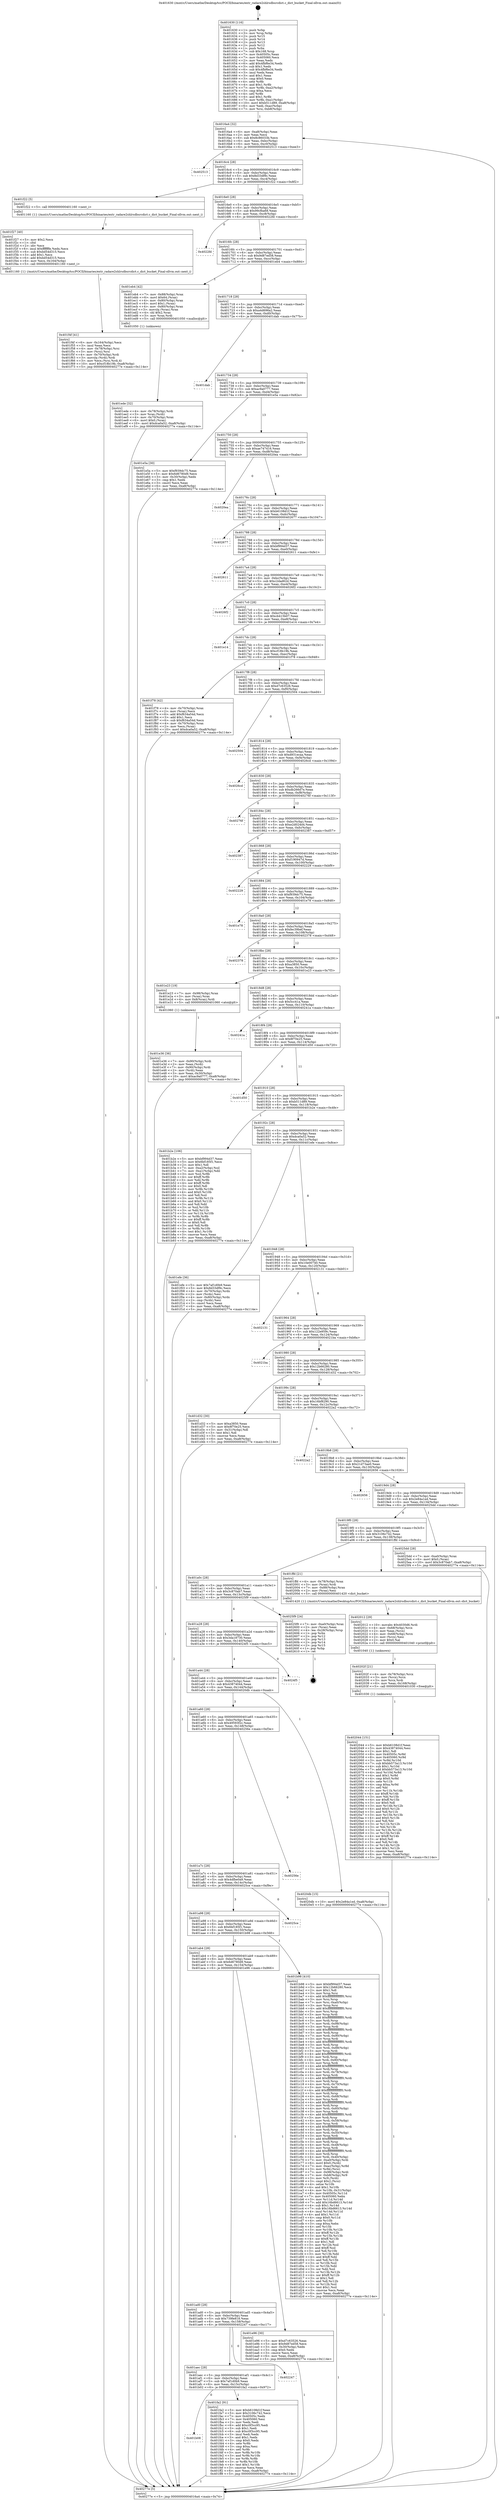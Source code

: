 digraph "0x401630" {
  label = "0x401630 (/mnt/c/Users/mathe/Desktop/tcc/POCII/binaries/extr_radare2shlrsdbsrcdict.c_dict_bucket_Final-ollvm.out::main(0))"
  labelloc = "t"
  node[shape=record]

  Entry [label="",width=0.3,height=0.3,shape=circle,fillcolor=black,style=filled]
  "0x4016a4" [label="{
     0x4016a4 [32]\l
     | [instrs]\l
     &nbsp;&nbsp;0x4016a4 \<+6\>: mov -0xa8(%rbp),%eax\l
     &nbsp;&nbsp;0x4016aa \<+2\>: mov %eax,%ecx\l
     &nbsp;&nbsp;0x4016ac \<+6\>: sub $0x8c86033b,%ecx\l
     &nbsp;&nbsp;0x4016b2 \<+6\>: mov %eax,-0xbc(%rbp)\l
     &nbsp;&nbsp;0x4016b8 \<+6\>: mov %ecx,-0xc0(%rbp)\l
     &nbsp;&nbsp;0x4016be \<+6\>: je 0000000000402513 \<main+0xee3\>\l
  }"]
  "0x402513" [label="{
     0x402513\l
  }", style=dashed]
  "0x4016c4" [label="{
     0x4016c4 [28]\l
     | [instrs]\l
     &nbsp;&nbsp;0x4016c4 \<+5\>: jmp 00000000004016c9 \<main+0x99\>\l
     &nbsp;&nbsp;0x4016c9 \<+6\>: mov -0xbc(%rbp),%eax\l
     &nbsp;&nbsp;0x4016cf \<+5\>: sub $0x8d33df9c,%eax\l
     &nbsp;&nbsp;0x4016d4 \<+6\>: mov %eax,-0xc4(%rbp)\l
     &nbsp;&nbsp;0x4016da \<+6\>: je 0000000000401f22 \<main+0x8f2\>\l
  }"]
  Exit [label="",width=0.3,height=0.3,shape=circle,fillcolor=black,style=filled,peripheries=2]
  "0x401f22" [label="{
     0x401f22 [5]\l
     | [instrs]\l
     &nbsp;&nbsp;0x401f22 \<+5\>: call 0000000000401160 \<next_i\>\l
     | [calls]\l
     &nbsp;&nbsp;0x401160 \{1\} (/mnt/c/Users/mathe/Desktop/tcc/POCII/binaries/extr_radare2shlrsdbsrcdict.c_dict_bucket_Final-ollvm.out::next_i)\l
  }"]
  "0x4016e0" [label="{
     0x4016e0 [28]\l
     | [instrs]\l
     &nbsp;&nbsp;0x4016e0 \<+5\>: jmp 00000000004016e5 \<main+0xb5\>\l
     &nbsp;&nbsp;0x4016e5 \<+6\>: mov -0xbc(%rbp),%eax\l
     &nbsp;&nbsp;0x4016eb \<+5\>: sub $0x99cfba68,%eax\l
     &nbsp;&nbsp;0x4016f0 \<+6\>: mov %eax,-0xc8(%rbp)\l
     &nbsp;&nbsp;0x4016f6 \<+6\>: je 00000000004022fd \<main+0xccd\>\l
  }"]
  "0x402044" [label="{
     0x402044 [151]\l
     | [instrs]\l
     &nbsp;&nbsp;0x402044 \<+5\>: mov $0xb6108d1f,%eax\l
     &nbsp;&nbsp;0x402049 \<+5\>: mov $0x43874044,%esi\l
     &nbsp;&nbsp;0x40204e \<+2\>: mov $0x1,%dl\l
     &nbsp;&nbsp;0x402050 \<+8\>: mov 0x40505c,%r8d\l
     &nbsp;&nbsp;0x402058 \<+8\>: mov 0x405060,%r9d\l
     &nbsp;&nbsp;0x402060 \<+3\>: mov %r8d,%r10d\l
     &nbsp;&nbsp;0x402063 \<+7\>: sub $0xbb573a13,%r10d\l
     &nbsp;&nbsp;0x40206a \<+4\>: sub $0x1,%r10d\l
     &nbsp;&nbsp;0x40206e \<+7\>: add $0xbb573a13,%r10d\l
     &nbsp;&nbsp;0x402075 \<+4\>: imul %r10d,%r8d\l
     &nbsp;&nbsp;0x402079 \<+4\>: and $0x1,%r8d\l
     &nbsp;&nbsp;0x40207d \<+4\>: cmp $0x0,%r8d\l
     &nbsp;&nbsp;0x402081 \<+4\>: sete %r11b\l
     &nbsp;&nbsp;0x402085 \<+4\>: cmp $0xa,%r9d\l
     &nbsp;&nbsp;0x402089 \<+3\>: setl %bl\l
     &nbsp;&nbsp;0x40208c \<+3\>: mov %r11b,%r14b\l
     &nbsp;&nbsp;0x40208f \<+4\>: xor $0xff,%r14b\l
     &nbsp;&nbsp;0x402093 \<+3\>: mov %bl,%r15b\l
     &nbsp;&nbsp;0x402096 \<+4\>: xor $0xff,%r15b\l
     &nbsp;&nbsp;0x40209a \<+3\>: xor $0x0,%dl\l
     &nbsp;&nbsp;0x40209d \<+3\>: mov %r14b,%r12b\l
     &nbsp;&nbsp;0x4020a0 \<+4\>: and $0x0,%r12b\l
     &nbsp;&nbsp;0x4020a4 \<+3\>: and %dl,%r11b\l
     &nbsp;&nbsp;0x4020a7 \<+3\>: mov %r15b,%r13b\l
     &nbsp;&nbsp;0x4020aa \<+4\>: and $0x0,%r13b\l
     &nbsp;&nbsp;0x4020ae \<+2\>: and %dl,%bl\l
     &nbsp;&nbsp;0x4020b0 \<+3\>: or %r11b,%r12b\l
     &nbsp;&nbsp;0x4020b3 \<+3\>: or %bl,%r13b\l
     &nbsp;&nbsp;0x4020b6 \<+3\>: xor %r13b,%r12b\l
     &nbsp;&nbsp;0x4020b9 \<+3\>: or %r15b,%r14b\l
     &nbsp;&nbsp;0x4020bc \<+4\>: xor $0xff,%r14b\l
     &nbsp;&nbsp;0x4020c0 \<+3\>: or $0x0,%dl\l
     &nbsp;&nbsp;0x4020c3 \<+3\>: and %dl,%r14b\l
     &nbsp;&nbsp;0x4020c6 \<+3\>: or %r14b,%r12b\l
     &nbsp;&nbsp;0x4020c9 \<+4\>: test $0x1,%r12b\l
     &nbsp;&nbsp;0x4020cd \<+3\>: cmovne %esi,%eax\l
     &nbsp;&nbsp;0x4020d0 \<+6\>: mov %eax,-0xa8(%rbp)\l
     &nbsp;&nbsp;0x4020d6 \<+5\>: jmp 000000000040277e \<main+0x114e\>\l
  }"]
  "0x4022fd" [label="{
     0x4022fd\l
  }", style=dashed]
  "0x4016fc" [label="{
     0x4016fc [28]\l
     | [instrs]\l
     &nbsp;&nbsp;0x4016fc \<+5\>: jmp 0000000000401701 \<main+0xd1\>\l
     &nbsp;&nbsp;0x401701 \<+6\>: mov -0xbc(%rbp),%eax\l
     &nbsp;&nbsp;0x401707 \<+5\>: sub $0x9d87ed58,%eax\l
     &nbsp;&nbsp;0x40170c \<+6\>: mov %eax,-0xcc(%rbp)\l
     &nbsp;&nbsp;0x401712 \<+6\>: je 0000000000401eb4 \<main+0x884\>\l
  }"]
  "0x40202f" [label="{
     0x40202f [21]\l
     | [instrs]\l
     &nbsp;&nbsp;0x40202f \<+4\>: mov -0x78(%rbp),%rcx\l
     &nbsp;&nbsp;0x402033 \<+3\>: mov (%rcx),%rcx\l
     &nbsp;&nbsp;0x402036 \<+3\>: mov %rcx,%rdi\l
     &nbsp;&nbsp;0x402039 \<+6\>: mov %eax,-0x168(%rbp)\l
     &nbsp;&nbsp;0x40203f \<+5\>: call 0000000000401030 \<free@plt\>\l
     | [calls]\l
     &nbsp;&nbsp;0x401030 \{1\} (unknown)\l
  }"]
  "0x401eb4" [label="{
     0x401eb4 [42]\l
     | [instrs]\l
     &nbsp;&nbsp;0x401eb4 \<+7\>: mov -0x88(%rbp),%rax\l
     &nbsp;&nbsp;0x401ebb \<+6\>: movl $0x64,(%rax)\l
     &nbsp;&nbsp;0x401ec1 \<+4\>: mov -0x80(%rbp),%rax\l
     &nbsp;&nbsp;0x401ec5 \<+6\>: movl $0x1,(%rax)\l
     &nbsp;&nbsp;0x401ecb \<+4\>: mov -0x80(%rbp),%rax\l
     &nbsp;&nbsp;0x401ecf \<+3\>: movslq (%rax),%rax\l
     &nbsp;&nbsp;0x401ed2 \<+4\>: shl $0x2,%rax\l
     &nbsp;&nbsp;0x401ed6 \<+3\>: mov %rax,%rdi\l
     &nbsp;&nbsp;0x401ed9 \<+5\>: call 0000000000401050 \<malloc@plt\>\l
     | [calls]\l
     &nbsp;&nbsp;0x401050 \{1\} (unknown)\l
  }"]
  "0x401718" [label="{
     0x401718 [28]\l
     | [instrs]\l
     &nbsp;&nbsp;0x401718 \<+5\>: jmp 000000000040171d \<main+0xed\>\l
     &nbsp;&nbsp;0x40171d \<+6\>: mov -0xbc(%rbp),%eax\l
     &nbsp;&nbsp;0x401723 \<+5\>: sub $0xa4d696a2,%eax\l
     &nbsp;&nbsp;0x401728 \<+6\>: mov %eax,-0xd0(%rbp)\l
     &nbsp;&nbsp;0x40172e \<+6\>: je 0000000000401dab \<main+0x77b\>\l
  }"]
  "0x402012" [label="{
     0x402012 [29]\l
     | [instrs]\l
     &nbsp;&nbsp;0x402012 \<+10\>: movabs $0x4030d6,%rdi\l
     &nbsp;&nbsp;0x40201c \<+4\>: mov -0x68(%rbp),%rcx\l
     &nbsp;&nbsp;0x402020 \<+2\>: mov %eax,(%rcx)\l
     &nbsp;&nbsp;0x402022 \<+4\>: mov -0x68(%rbp),%rcx\l
     &nbsp;&nbsp;0x402026 \<+2\>: mov (%rcx),%esi\l
     &nbsp;&nbsp;0x402028 \<+2\>: mov $0x0,%al\l
     &nbsp;&nbsp;0x40202a \<+5\>: call 0000000000401040 \<printf@plt\>\l
     | [calls]\l
     &nbsp;&nbsp;0x401040 \{1\} (unknown)\l
  }"]
  "0x401dab" [label="{
     0x401dab\l
  }", style=dashed]
  "0x401734" [label="{
     0x401734 [28]\l
     | [instrs]\l
     &nbsp;&nbsp;0x401734 \<+5\>: jmp 0000000000401739 \<main+0x109\>\l
     &nbsp;&nbsp;0x401739 \<+6\>: mov -0xbc(%rbp),%eax\l
     &nbsp;&nbsp;0x40173f \<+5\>: sub $0xac9a0777,%eax\l
     &nbsp;&nbsp;0x401744 \<+6\>: mov %eax,-0xd4(%rbp)\l
     &nbsp;&nbsp;0x40174a \<+6\>: je 0000000000401e5a \<main+0x82a\>\l
  }"]
  "0x401b08" [label="{
     0x401b08\l
  }", style=dashed]
  "0x401e5a" [label="{
     0x401e5a [30]\l
     | [instrs]\l
     &nbsp;&nbsp;0x401e5a \<+5\>: mov $0xf939dc75,%eax\l
     &nbsp;&nbsp;0x401e5f \<+5\>: mov $0x6d6780d9,%ecx\l
     &nbsp;&nbsp;0x401e64 \<+3\>: mov -0x30(%rbp),%edx\l
     &nbsp;&nbsp;0x401e67 \<+3\>: cmp $0x1,%edx\l
     &nbsp;&nbsp;0x401e6a \<+3\>: cmovl %ecx,%eax\l
     &nbsp;&nbsp;0x401e6d \<+6\>: mov %eax,-0xa8(%rbp)\l
     &nbsp;&nbsp;0x401e73 \<+5\>: jmp 000000000040277e \<main+0x114e\>\l
  }"]
  "0x401750" [label="{
     0x401750 [28]\l
     | [instrs]\l
     &nbsp;&nbsp;0x401750 \<+5\>: jmp 0000000000401755 \<main+0x125\>\l
     &nbsp;&nbsp;0x401755 \<+6\>: mov -0xbc(%rbp),%eax\l
     &nbsp;&nbsp;0x40175b \<+5\>: sub $0xae747416,%eax\l
     &nbsp;&nbsp;0x401760 \<+6\>: mov %eax,-0xd8(%rbp)\l
     &nbsp;&nbsp;0x401766 \<+6\>: je 00000000004020ea \<main+0xaba\>\l
  }"]
  "0x401fa2" [label="{
     0x401fa2 [91]\l
     | [instrs]\l
     &nbsp;&nbsp;0x401fa2 \<+5\>: mov $0xb6108d1f,%eax\l
     &nbsp;&nbsp;0x401fa7 \<+5\>: mov $0x3106c742,%ecx\l
     &nbsp;&nbsp;0x401fac \<+7\>: mov 0x40505c,%edx\l
     &nbsp;&nbsp;0x401fb3 \<+7\>: mov 0x405060,%esi\l
     &nbsp;&nbsp;0x401fba \<+2\>: mov %edx,%edi\l
     &nbsp;&nbsp;0x401fbc \<+6\>: add $0xc0f3cc95,%edi\l
     &nbsp;&nbsp;0x401fc2 \<+3\>: sub $0x1,%edi\l
     &nbsp;&nbsp;0x401fc5 \<+6\>: sub $0xc0f3cc95,%edi\l
     &nbsp;&nbsp;0x401fcb \<+3\>: imul %edi,%edx\l
     &nbsp;&nbsp;0x401fce \<+3\>: and $0x1,%edx\l
     &nbsp;&nbsp;0x401fd1 \<+3\>: cmp $0x0,%edx\l
     &nbsp;&nbsp;0x401fd4 \<+4\>: sete %r8b\l
     &nbsp;&nbsp;0x401fd8 \<+3\>: cmp $0xa,%esi\l
     &nbsp;&nbsp;0x401fdb \<+4\>: setl %r9b\l
     &nbsp;&nbsp;0x401fdf \<+3\>: mov %r8b,%r10b\l
     &nbsp;&nbsp;0x401fe2 \<+3\>: and %r9b,%r10b\l
     &nbsp;&nbsp;0x401fe5 \<+3\>: xor %r9b,%r8b\l
     &nbsp;&nbsp;0x401fe8 \<+3\>: or %r8b,%r10b\l
     &nbsp;&nbsp;0x401feb \<+4\>: test $0x1,%r10b\l
     &nbsp;&nbsp;0x401fef \<+3\>: cmovne %ecx,%eax\l
     &nbsp;&nbsp;0x401ff2 \<+6\>: mov %eax,-0xa8(%rbp)\l
     &nbsp;&nbsp;0x401ff8 \<+5\>: jmp 000000000040277e \<main+0x114e\>\l
  }"]
  "0x4020ea" [label="{
     0x4020ea\l
  }", style=dashed]
  "0x40176c" [label="{
     0x40176c [28]\l
     | [instrs]\l
     &nbsp;&nbsp;0x40176c \<+5\>: jmp 0000000000401771 \<main+0x141\>\l
     &nbsp;&nbsp;0x401771 \<+6\>: mov -0xbc(%rbp),%eax\l
     &nbsp;&nbsp;0x401777 \<+5\>: sub $0xb6108d1f,%eax\l
     &nbsp;&nbsp;0x40177c \<+6\>: mov %eax,-0xdc(%rbp)\l
     &nbsp;&nbsp;0x401782 \<+6\>: je 0000000000402677 \<main+0x1047\>\l
  }"]
  "0x401aec" [label="{
     0x401aec [28]\l
     | [instrs]\l
     &nbsp;&nbsp;0x401aec \<+5\>: jmp 0000000000401af1 \<main+0x4c1\>\l
     &nbsp;&nbsp;0x401af1 \<+6\>: mov -0xbc(%rbp),%eax\l
     &nbsp;&nbsp;0x401af7 \<+5\>: sub $0x7af1d0b9,%eax\l
     &nbsp;&nbsp;0x401afc \<+6\>: mov %eax,-0x15c(%rbp)\l
     &nbsp;&nbsp;0x401b02 \<+6\>: je 0000000000401fa2 \<main+0x972\>\l
  }"]
  "0x402677" [label="{
     0x402677\l
  }", style=dashed]
  "0x401788" [label="{
     0x401788 [28]\l
     | [instrs]\l
     &nbsp;&nbsp;0x401788 \<+5\>: jmp 000000000040178d \<main+0x15d\>\l
     &nbsp;&nbsp;0x40178d \<+6\>: mov -0xbc(%rbp),%eax\l
     &nbsp;&nbsp;0x401793 \<+5\>: sub $0xbf994d37,%eax\l
     &nbsp;&nbsp;0x401798 \<+6\>: mov %eax,-0xe0(%rbp)\l
     &nbsp;&nbsp;0x40179e \<+6\>: je 0000000000402611 \<main+0xfe1\>\l
  }"]
  "0x402247" [label="{
     0x402247\l
  }", style=dashed]
  "0x402611" [label="{
     0x402611\l
  }", style=dashed]
  "0x4017a4" [label="{
     0x4017a4 [28]\l
     | [instrs]\l
     &nbsp;&nbsp;0x4017a4 \<+5\>: jmp 00000000004017a9 \<main+0x179\>\l
     &nbsp;&nbsp;0x4017a9 \<+6\>: mov -0xbc(%rbp),%eax\l
     &nbsp;&nbsp;0x4017af \<+5\>: sub $0xc2dad62d,%eax\l
     &nbsp;&nbsp;0x4017b4 \<+6\>: mov %eax,-0xe4(%rbp)\l
     &nbsp;&nbsp;0x4017ba \<+6\>: je 00000000004026f2 \<main+0x10c2\>\l
  }"]
  "0x401f4f" [label="{
     0x401f4f [41]\l
     | [instrs]\l
     &nbsp;&nbsp;0x401f4f \<+6\>: mov -0x164(%rbp),%ecx\l
     &nbsp;&nbsp;0x401f55 \<+3\>: imul %eax,%ecx\l
     &nbsp;&nbsp;0x401f58 \<+4\>: mov -0x78(%rbp),%rsi\l
     &nbsp;&nbsp;0x401f5c \<+3\>: mov (%rsi),%rsi\l
     &nbsp;&nbsp;0x401f5f \<+4\>: mov -0x70(%rbp),%rdi\l
     &nbsp;&nbsp;0x401f63 \<+3\>: movslq (%rdi),%rdi\l
     &nbsp;&nbsp;0x401f66 \<+3\>: mov %ecx,(%rsi,%rdi,4)\l
     &nbsp;&nbsp;0x401f69 \<+10\>: movl $0xcf18b19b,-0xa8(%rbp)\l
     &nbsp;&nbsp;0x401f73 \<+5\>: jmp 000000000040277e \<main+0x114e\>\l
  }"]
  "0x4026f2" [label="{
     0x4026f2\l
  }", style=dashed]
  "0x4017c0" [label="{
     0x4017c0 [28]\l
     | [instrs]\l
     &nbsp;&nbsp;0x4017c0 \<+5\>: jmp 00000000004017c5 \<main+0x195\>\l
     &nbsp;&nbsp;0x4017c5 \<+6\>: mov -0xbc(%rbp),%eax\l
     &nbsp;&nbsp;0x4017cb \<+5\>: sub $0xcb415b07,%eax\l
     &nbsp;&nbsp;0x4017d0 \<+6\>: mov %eax,-0xe8(%rbp)\l
     &nbsp;&nbsp;0x4017d6 \<+6\>: je 0000000000401e14 \<main+0x7e4\>\l
  }"]
  "0x401f27" [label="{
     0x401f27 [40]\l
     | [instrs]\l
     &nbsp;&nbsp;0x401f27 \<+5\>: mov $0x2,%ecx\l
     &nbsp;&nbsp;0x401f2c \<+1\>: cltd\l
     &nbsp;&nbsp;0x401f2d \<+2\>: idiv %ecx\l
     &nbsp;&nbsp;0x401f2f \<+6\>: imul $0xfffffffe,%edx,%ecx\l
     &nbsp;&nbsp;0x401f35 \<+6\>: sub $0xbd54d315,%ecx\l
     &nbsp;&nbsp;0x401f3b \<+3\>: add $0x1,%ecx\l
     &nbsp;&nbsp;0x401f3e \<+6\>: add $0xbd54d315,%ecx\l
     &nbsp;&nbsp;0x401f44 \<+6\>: mov %ecx,-0x164(%rbp)\l
     &nbsp;&nbsp;0x401f4a \<+5\>: call 0000000000401160 \<next_i\>\l
     | [calls]\l
     &nbsp;&nbsp;0x401160 \{1\} (/mnt/c/Users/mathe/Desktop/tcc/POCII/binaries/extr_radare2shlrsdbsrcdict.c_dict_bucket_Final-ollvm.out::next_i)\l
  }"]
  "0x401e14" [label="{
     0x401e14\l
  }", style=dashed]
  "0x4017dc" [label="{
     0x4017dc [28]\l
     | [instrs]\l
     &nbsp;&nbsp;0x4017dc \<+5\>: jmp 00000000004017e1 \<main+0x1b1\>\l
     &nbsp;&nbsp;0x4017e1 \<+6\>: mov -0xbc(%rbp),%eax\l
     &nbsp;&nbsp;0x4017e7 \<+5\>: sub $0xcf18b19b,%eax\l
     &nbsp;&nbsp;0x4017ec \<+6\>: mov %eax,-0xec(%rbp)\l
     &nbsp;&nbsp;0x4017f2 \<+6\>: je 0000000000401f78 \<main+0x948\>\l
  }"]
  "0x401ede" [label="{
     0x401ede [32]\l
     | [instrs]\l
     &nbsp;&nbsp;0x401ede \<+4\>: mov -0x78(%rbp),%rdi\l
     &nbsp;&nbsp;0x401ee2 \<+3\>: mov %rax,(%rdi)\l
     &nbsp;&nbsp;0x401ee5 \<+4\>: mov -0x70(%rbp),%rax\l
     &nbsp;&nbsp;0x401ee9 \<+6\>: movl $0x0,(%rax)\l
     &nbsp;&nbsp;0x401eef \<+10\>: movl $0xdca0a52,-0xa8(%rbp)\l
     &nbsp;&nbsp;0x401ef9 \<+5\>: jmp 000000000040277e \<main+0x114e\>\l
  }"]
  "0x401f78" [label="{
     0x401f78 [42]\l
     | [instrs]\l
     &nbsp;&nbsp;0x401f78 \<+4\>: mov -0x70(%rbp),%rax\l
     &nbsp;&nbsp;0x401f7c \<+2\>: mov (%rax),%ecx\l
     &nbsp;&nbsp;0x401f7e \<+6\>: add $0xf634a54d,%ecx\l
     &nbsp;&nbsp;0x401f84 \<+3\>: add $0x1,%ecx\l
     &nbsp;&nbsp;0x401f87 \<+6\>: sub $0xf634a54d,%ecx\l
     &nbsp;&nbsp;0x401f8d \<+4\>: mov -0x70(%rbp),%rax\l
     &nbsp;&nbsp;0x401f91 \<+2\>: mov %ecx,(%rax)\l
     &nbsp;&nbsp;0x401f93 \<+10\>: movl $0xdca0a52,-0xa8(%rbp)\l
     &nbsp;&nbsp;0x401f9d \<+5\>: jmp 000000000040277e \<main+0x114e\>\l
  }"]
  "0x4017f8" [label="{
     0x4017f8 [28]\l
     | [instrs]\l
     &nbsp;&nbsp;0x4017f8 \<+5\>: jmp 00000000004017fd \<main+0x1cd\>\l
     &nbsp;&nbsp;0x4017fd \<+6\>: mov -0xbc(%rbp),%eax\l
     &nbsp;&nbsp;0x401803 \<+5\>: sub $0xd7c63526,%eax\l
     &nbsp;&nbsp;0x401808 \<+6\>: mov %eax,-0xf0(%rbp)\l
     &nbsp;&nbsp;0x40180e \<+6\>: je 0000000000402504 \<main+0xed4\>\l
  }"]
  "0x401ad0" [label="{
     0x401ad0 [28]\l
     | [instrs]\l
     &nbsp;&nbsp;0x401ad0 \<+5\>: jmp 0000000000401ad5 \<main+0x4a5\>\l
     &nbsp;&nbsp;0x401ad5 \<+6\>: mov -0xbc(%rbp),%eax\l
     &nbsp;&nbsp;0x401adb \<+5\>: sub $0x739fe818,%eax\l
     &nbsp;&nbsp;0x401ae0 \<+6\>: mov %eax,-0x158(%rbp)\l
     &nbsp;&nbsp;0x401ae6 \<+6\>: je 0000000000402247 \<main+0xc17\>\l
  }"]
  "0x402504" [label="{
     0x402504\l
  }", style=dashed]
  "0x401814" [label="{
     0x401814 [28]\l
     | [instrs]\l
     &nbsp;&nbsp;0x401814 \<+5\>: jmp 0000000000401819 \<main+0x1e9\>\l
     &nbsp;&nbsp;0x401819 \<+6\>: mov -0xbc(%rbp),%eax\l
     &nbsp;&nbsp;0x40181f \<+5\>: sub $0xd931ecaa,%eax\l
     &nbsp;&nbsp;0x401824 \<+6\>: mov %eax,-0xf4(%rbp)\l
     &nbsp;&nbsp;0x40182a \<+6\>: je 00000000004026cd \<main+0x109d\>\l
  }"]
  "0x401e96" [label="{
     0x401e96 [30]\l
     | [instrs]\l
     &nbsp;&nbsp;0x401e96 \<+5\>: mov $0xd7c63526,%eax\l
     &nbsp;&nbsp;0x401e9b \<+5\>: mov $0x9d87ed58,%ecx\l
     &nbsp;&nbsp;0x401ea0 \<+3\>: mov -0x30(%rbp),%edx\l
     &nbsp;&nbsp;0x401ea3 \<+3\>: cmp $0x0,%edx\l
     &nbsp;&nbsp;0x401ea6 \<+3\>: cmove %ecx,%eax\l
     &nbsp;&nbsp;0x401ea9 \<+6\>: mov %eax,-0xa8(%rbp)\l
     &nbsp;&nbsp;0x401eaf \<+5\>: jmp 000000000040277e \<main+0x114e\>\l
  }"]
  "0x4026cd" [label="{
     0x4026cd\l
  }", style=dashed]
  "0x401830" [label="{
     0x401830 [28]\l
     | [instrs]\l
     &nbsp;&nbsp;0x401830 \<+5\>: jmp 0000000000401835 \<main+0x205\>\l
     &nbsp;&nbsp;0x401835 \<+6\>: mov -0xbc(%rbp),%eax\l
     &nbsp;&nbsp;0x40183b \<+5\>: sub $0xdb266d7e,%eax\l
     &nbsp;&nbsp;0x401840 \<+6\>: mov %eax,-0xf8(%rbp)\l
     &nbsp;&nbsp;0x401846 \<+6\>: je 000000000040276f \<main+0x113f\>\l
  }"]
  "0x401e36" [label="{
     0x401e36 [36]\l
     | [instrs]\l
     &nbsp;&nbsp;0x401e36 \<+7\>: mov -0x90(%rbp),%rdi\l
     &nbsp;&nbsp;0x401e3d \<+2\>: mov %eax,(%rdi)\l
     &nbsp;&nbsp;0x401e3f \<+7\>: mov -0x90(%rbp),%rdi\l
     &nbsp;&nbsp;0x401e46 \<+2\>: mov (%rdi),%eax\l
     &nbsp;&nbsp;0x401e48 \<+3\>: mov %eax,-0x30(%rbp)\l
     &nbsp;&nbsp;0x401e4b \<+10\>: movl $0xac9a0777,-0xa8(%rbp)\l
     &nbsp;&nbsp;0x401e55 \<+5\>: jmp 000000000040277e \<main+0x114e\>\l
  }"]
  "0x40276f" [label="{
     0x40276f\l
  }", style=dashed]
  "0x40184c" [label="{
     0x40184c [28]\l
     | [instrs]\l
     &nbsp;&nbsp;0x40184c \<+5\>: jmp 0000000000401851 \<main+0x221\>\l
     &nbsp;&nbsp;0x401851 \<+6\>: mov -0xbc(%rbp),%eax\l
     &nbsp;&nbsp;0x401857 \<+5\>: sub $0xe2d024d4,%eax\l
     &nbsp;&nbsp;0x40185c \<+6\>: mov %eax,-0xfc(%rbp)\l
     &nbsp;&nbsp;0x401862 \<+6\>: je 0000000000402387 \<main+0xd57\>\l
  }"]
  "0x401ab4" [label="{
     0x401ab4 [28]\l
     | [instrs]\l
     &nbsp;&nbsp;0x401ab4 \<+5\>: jmp 0000000000401ab9 \<main+0x489\>\l
     &nbsp;&nbsp;0x401ab9 \<+6\>: mov -0xbc(%rbp),%eax\l
     &nbsp;&nbsp;0x401abf \<+5\>: sub $0x6d6780d9,%eax\l
     &nbsp;&nbsp;0x401ac4 \<+6\>: mov %eax,-0x154(%rbp)\l
     &nbsp;&nbsp;0x401aca \<+6\>: je 0000000000401e96 \<main+0x866\>\l
  }"]
  "0x402387" [label="{
     0x402387\l
  }", style=dashed]
  "0x401868" [label="{
     0x401868 [28]\l
     | [instrs]\l
     &nbsp;&nbsp;0x401868 \<+5\>: jmp 000000000040186d \<main+0x23d\>\l
     &nbsp;&nbsp;0x40186d \<+6\>: mov -0xbc(%rbp),%eax\l
     &nbsp;&nbsp;0x401873 \<+5\>: sub $0xf190947d,%eax\l
     &nbsp;&nbsp;0x401878 \<+6\>: mov %eax,-0x100(%rbp)\l
     &nbsp;&nbsp;0x40187e \<+6\>: je 0000000000402229 \<main+0xbf9\>\l
  }"]
  "0x401b98" [label="{
     0x401b98 [410]\l
     | [instrs]\l
     &nbsp;&nbsp;0x401b98 \<+5\>: mov $0xbf994d37,%eax\l
     &nbsp;&nbsp;0x401b9d \<+5\>: mov $0x12b66280,%ecx\l
     &nbsp;&nbsp;0x401ba2 \<+2\>: mov $0x1,%dl\l
     &nbsp;&nbsp;0x401ba4 \<+3\>: mov %rsp,%rsi\l
     &nbsp;&nbsp;0x401ba7 \<+4\>: add $0xfffffffffffffff0,%rsi\l
     &nbsp;&nbsp;0x401bab \<+3\>: mov %rsi,%rsp\l
     &nbsp;&nbsp;0x401bae \<+7\>: mov %rsi,-0xa0(%rbp)\l
     &nbsp;&nbsp;0x401bb5 \<+3\>: mov %rsp,%rsi\l
     &nbsp;&nbsp;0x401bb8 \<+4\>: add $0xfffffffffffffff0,%rsi\l
     &nbsp;&nbsp;0x401bbc \<+3\>: mov %rsi,%rsp\l
     &nbsp;&nbsp;0x401bbf \<+3\>: mov %rsp,%rdi\l
     &nbsp;&nbsp;0x401bc2 \<+4\>: add $0xfffffffffffffff0,%rdi\l
     &nbsp;&nbsp;0x401bc6 \<+3\>: mov %rdi,%rsp\l
     &nbsp;&nbsp;0x401bc9 \<+7\>: mov %rdi,-0x98(%rbp)\l
     &nbsp;&nbsp;0x401bd0 \<+3\>: mov %rsp,%rdi\l
     &nbsp;&nbsp;0x401bd3 \<+4\>: add $0xfffffffffffffff0,%rdi\l
     &nbsp;&nbsp;0x401bd7 \<+3\>: mov %rdi,%rsp\l
     &nbsp;&nbsp;0x401bda \<+7\>: mov %rdi,-0x90(%rbp)\l
     &nbsp;&nbsp;0x401be1 \<+3\>: mov %rsp,%rdi\l
     &nbsp;&nbsp;0x401be4 \<+4\>: add $0xfffffffffffffff0,%rdi\l
     &nbsp;&nbsp;0x401be8 \<+3\>: mov %rdi,%rsp\l
     &nbsp;&nbsp;0x401beb \<+7\>: mov %rdi,-0x88(%rbp)\l
     &nbsp;&nbsp;0x401bf2 \<+3\>: mov %rsp,%rdi\l
     &nbsp;&nbsp;0x401bf5 \<+4\>: add $0xfffffffffffffff0,%rdi\l
     &nbsp;&nbsp;0x401bf9 \<+3\>: mov %rdi,%rsp\l
     &nbsp;&nbsp;0x401bfc \<+4\>: mov %rdi,-0x80(%rbp)\l
     &nbsp;&nbsp;0x401c00 \<+3\>: mov %rsp,%rdi\l
     &nbsp;&nbsp;0x401c03 \<+4\>: add $0xfffffffffffffff0,%rdi\l
     &nbsp;&nbsp;0x401c07 \<+3\>: mov %rdi,%rsp\l
     &nbsp;&nbsp;0x401c0a \<+4\>: mov %rdi,-0x78(%rbp)\l
     &nbsp;&nbsp;0x401c0e \<+3\>: mov %rsp,%rdi\l
     &nbsp;&nbsp;0x401c11 \<+4\>: add $0xfffffffffffffff0,%rdi\l
     &nbsp;&nbsp;0x401c15 \<+3\>: mov %rdi,%rsp\l
     &nbsp;&nbsp;0x401c18 \<+4\>: mov %rdi,-0x70(%rbp)\l
     &nbsp;&nbsp;0x401c1c \<+3\>: mov %rsp,%rdi\l
     &nbsp;&nbsp;0x401c1f \<+4\>: add $0xfffffffffffffff0,%rdi\l
     &nbsp;&nbsp;0x401c23 \<+3\>: mov %rdi,%rsp\l
     &nbsp;&nbsp;0x401c26 \<+4\>: mov %rdi,-0x68(%rbp)\l
     &nbsp;&nbsp;0x401c2a \<+3\>: mov %rsp,%rdi\l
     &nbsp;&nbsp;0x401c2d \<+4\>: add $0xfffffffffffffff0,%rdi\l
     &nbsp;&nbsp;0x401c31 \<+3\>: mov %rdi,%rsp\l
     &nbsp;&nbsp;0x401c34 \<+4\>: mov %rdi,-0x60(%rbp)\l
     &nbsp;&nbsp;0x401c38 \<+3\>: mov %rsp,%rdi\l
     &nbsp;&nbsp;0x401c3b \<+4\>: add $0xfffffffffffffff0,%rdi\l
     &nbsp;&nbsp;0x401c3f \<+3\>: mov %rdi,%rsp\l
     &nbsp;&nbsp;0x401c42 \<+4\>: mov %rdi,-0x58(%rbp)\l
     &nbsp;&nbsp;0x401c46 \<+3\>: mov %rsp,%rdi\l
     &nbsp;&nbsp;0x401c49 \<+4\>: add $0xfffffffffffffff0,%rdi\l
     &nbsp;&nbsp;0x401c4d \<+3\>: mov %rdi,%rsp\l
     &nbsp;&nbsp;0x401c50 \<+4\>: mov %rdi,-0x50(%rbp)\l
     &nbsp;&nbsp;0x401c54 \<+3\>: mov %rsp,%rdi\l
     &nbsp;&nbsp;0x401c57 \<+4\>: add $0xfffffffffffffff0,%rdi\l
     &nbsp;&nbsp;0x401c5b \<+3\>: mov %rdi,%rsp\l
     &nbsp;&nbsp;0x401c5e \<+4\>: mov %rdi,-0x48(%rbp)\l
     &nbsp;&nbsp;0x401c62 \<+3\>: mov %rsp,%rdi\l
     &nbsp;&nbsp;0x401c65 \<+4\>: add $0xfffffffffffffff0,%rdi\l
     &nbsp;&nbsp;0x401c69 \<+3\>: mov %rdi,%rsp\l
     &nbsp;&nbsp;0x401c6c \<+4\>: mov %rdi,-0x40(%rbp)\l
     &nbsp;&nbsp;0x401c70 \<+7\>: mov -0xa0(%rbp),%rdi\l
     &nbsp;&nbsp;0x401c77 \<+6\>: movl $0x0,(%rdi)\l
     &nbsp;&nbsp;0x401c7d \<+7\>: mov -0xac(%rbp),%r8d\l
     &nbsp;&nbsp;0x401c84 \<+3\>: mov %r8d,(%rsi)\l
     &nbsp;&nbsp;0x401c87 \<+7\>: mov -0x98(%rbp),%rdi\l
     &nbsp;&nbsp;0x401c8e \<+7\>: mov -0xb8(%rbp),%r9\l
     &nbsp;&nbsp;0x401c95 \<+3\>: mov %r9,(%rdi)\l
     &nbsp;&nbsp;0x401c98 \<+3\>: cmpl $0x2,(%rsi)\l
     &nbsp;&nbsp;0x401c9b \<+4\>: setne %r10b\l
     &nbsp;&nbsp;0x401c9f \<+4\>: and $0x1,%r10b\l
     &nbsp;&nbsp;0x401ca3 \<+4\>: mov %r10b,-0x31(%rbp)\l
     &nbsp;&nbsp;0x401ca7 \<+8\>: mov 0x40505c,%r11d\l
     &nbsp;&nbsp;0x401caf \<+7\>: mov 0x405060,%ebx\l
     &nbsp;&nbsp;0x401cb6 \<+3\>: mov %r11d,%r14d\l
     &nbsp;&nbsp;0x401cb9 \<+7\>: add $0x16bd6613,%r14d\l
     &nbsp;&nbsp;0x401cc0 \<+4\>: sub $0x1,%r14d\l
     &nbsp;&nbsp;0x401cc4 \<+7\>: sub $0x16bd6613,%r14d\l
     &nbsp;&nbsp;0x401ccb \<+4\>: imul %r14d,%r11d\l
     &nbsp;&nbsp;0x401ccf \<+4\>: and $0x1,%r11d\l
     &nbsp;&nbsp;0x401cd3 \<+4\>: cmp $0x0,%r11d\l
     &nbsp;&nbsp;0x401cd7 \<+4\>: sete %r10b\l
     &nbsp;&nbsp;0x401cdb \<+3\>: cmp $0xa,%ebx\l
     &nbsp;&nbsp;0x401cde \<+4\>: setl %r15b\l
     &nbsp;&nbsp;0x401ce2 \<+3\>: mov %r10b,%r12b\l
     &nbsp;&nbsp;0x401ce5 \<+4\>: xor $0xff,%r12b\l
     &nbsp;&nbsp;0x401ce9 \<+3\>: mov %r15b,%r13b\l
     &nbsp;&nbsp;0x401cec \<+4\>: xor $0xff,%r13b\l
     &nbsp;&nbsp;0x401cf0 \<+3\>: xor $0x1,%dl\l
     &nbsp;&nbsp;0x401cf3 \<+3\>: mov %r12b,%sil\l
     &nbsp;&nbsp;0x401cf6 \<+4\>: and $0xff,%sil\l
     &nbsp;&nbsp;0x401cfa \<+3\>: and %dl,%r10b\l
     &nbsp;&nbsp;0x401cfd \<+3\>: mov %r13b,%dil\l
     &nbsp;&nbsp;0x401d00 \<+4\>: and $0xff,%dil\l
     &nbsp;&nbsp;0x401d04 \<+3\>: and %dl,%r15b\l
     &nbsp;&nbsp;0x401d07 \<+3\>: or %r10b,%sil\l
     &nbsp;&nbsp;0x401d0a \<+3\>: or %r15b,%dil\l
     &nbsp;&nbsp;0x401d0d \<+3\>: xor %dil,%sil\l
     &nbsp;&nbsp;0x401d10 \<+3\>: or %r13b,%r12b\l
     &nbsp;&nbsp;0x401d13 \<+4\>: xor $0xff,%r12b\l
     &nbsp;&nbsp;0x401d17 \<+3\>: or $0x1,%dl\l
     &nbsp;&nbsp;0x401d1a \<+3\>: and %dl,%r12b\l
     &nbsp;&nbsp;0x401d1d \<+3\>: or %r12b,%sil\l
     &nbsp;&nbsp;0x401d20 \<+4\>: test $0x1,%sil\l
     &nbsp;&nbsp;0x401d24 \<+3\>: cmovne %ecx,%eax\l
     &nbsp;&nbsp;0x401d27 \<+6\>: mov %eax,-0xa8(%rbp)\l
     &nbsp;&nbsp;0x401d2d \<+5\>: jmp 000000000040277e \<main+0x114e\>\l
  }"]
  "0x402229" [label="{
     0x402229\l
  }", style=dashed]
  "0x401884" [label="{
     0x401884 [28]\l
     | [instrs]\l
     &nbsp;&nbsp;0x401884 \<+5\>: jmp 0000000000401889 \<main+0x259\>\l
     &nbsp;&nbsp;0x401889 \<+6\>: mov -0xbc(%rbp),%eax\l
     &nbsp;&nbsp;0x40188f \<+5\>: sub $0xf939dc75,%eax\l
     &nbsp;&nbsp;0x401894 \<+6\>: mov %eax,-0x104(%rbp)\l
     &nbsp;&nbsp;0x40189a \<+6\>: je 0000000000401e78 \<main+0x848\>\l
  }"]
  "0x401a98" [label="{
     0x401a98 [28]\l
     | [instrs]\l
     &nbsp;&nbsp;0x401a98 \<+5\>: jmp 0000000000401a9d \<main+0x46d\>\l
     &nbsp;&nbsp;0x401a9d \<+6\>: mov -0xbc(%rbp),%eax\l
     &nbsp;&nbsp;0x401aa3 \<+5\>: sub $0x6bf185f1,%eax\l
     &nbsp;&nbsp;0x401aa8 \<+6\>: mov %eax,-0x150(%rbp)\l
     &nbsp;&nbsp;0x401aae \<+6\>: je 0000000000401b98 \<main+0x568\>\l
  }"]
  "0x401e78" [label="{
     0x401e78\l
  }", style=dashed]
  "0x4018a0" [label="{
     0x4018a0 [28]\l
     | [instrs]\l
     &nbsp;&nbsp;0x4018a0 \<+5\>: jmp 00000000004018a5 \<main+0x275\>\l
     &nbsp;&nbsp;0x4018a5 \<+6\>: mov -0xbc(%rbp),%eax\l
     &nbsp;&nbsp;0x4018ab \<+5\>: sub $0xfec39bef,%eax\l
     &nbsp;&nbsp;0x4018b0 \<+6\>: mov %eax,-0x108(%rbp)\l
     &nbsp;&nbsp;0x4018b6 \<+6\>: je 0000000000402378 \<main+0xd48\>\l
  }"]
  "0x4025ce" [label="{
     0x4025ce\l
  }", style=dashed]
  "0x402378" [label="{
     0x402378\l
  }", style=dashed]
  "0x4018bc" [label="{
     0x4018bc [28]\l
     | [instrs]\l
     &nbsp;&nbsp;0x4018bc \<+5\>: jmp 00000000004018c1 \<main+0x291\>\l
     &nbsp;&nbsp;0x4018c1 \<+6\>: mov -0xbc(%rbp),%eax\l
     &nbsp;&nbsp;0x4018c7 \<+5\>: sub $0xa3850,%eax\l
     &nbsp;&nbsp;0x4018cc \<+6\>: mov %eax,-0x10c(%rbp)\l
     &nbsp;&nbsp;0x4018d2 \<+6\>: je 0000000000401e23 \<main+0x7f3\>\l
  }"]
  "0x401a7c" [label="{
     0x401a7c [28]\l
     | [instrs]\l
     &nbsp;&nbsp;0x401a7c \<+5\>: jmp 0000000000401a81 \<main+0x451\>\l
     &nbsp;&nbsp;0x401a81 \<+6\>: mov -0xbc(%rbp),%eax\l
     &nbsp;&nbsp;0x401a87 \<+5\>: sub $0x4dfbe0a9,%eax\l
     &nbsp;&nbsp;0x401a8c \<+6\>: mov %eax,-0x14c(%rbp)\l
     &nbsp;&nbsp;0x401a92 \<+6\>: je 00000000004025ce \<main+0xf9e\>\l
  }"]
  "0x401e23" [label="{
     0x401e23 [19]\l
     | [instrs]\l
     &nbsp;&nbsp;0x401e23 \<+7\>: mov -0x98(%rbp),%rax\l
     &nbsp;&nbsp;0x401e2a \<+3\>: mov (%rax),%rax\l
     &nbsp;&nbsp;0x401e2d \<+4\>: mov 0x8(%rax),%rdi\l
     &nbsp;&nbsp;0x401e31 \<+5\>: call 0000000000401060 \<atoi@plt\>\l
     | [calls]\l
     &nbsp;&nbsp;0x401060 \{1\} (unknown)\l
  }"]
  "0x4018d8" [label="{
     0x4018d8 [28]\l
     | [instrs]\l
     &nbsp;&nbsp;0x4018d8 \<+5\>: jmp 00000000004018dd \<main+0x2ad\>\l
     &nbsp;&nbsp;0x4018dd \<+6\>: mov -0xbc(%rbp),%eax\l
     &nbsp;&nbsp;0x4018e3 \<+5\>: sub $0x5cc41a,%eax\l
     &nbsp;&nbsp;0x4018e8 \<+6\>: mov %eax,-0x110(%rbp)\l
     &nbsp;&nbsp;0x4018ee \<+6\>: je 000000000040241a \<main+0xdea\>\l
  }"]
  "0x40256e" [label="{
     0x40256e\l
  }", style=dashed]
  "0x40241a" [label="{
     0x40241a\l
  }", style=dashed]
  "0x4018f4" [label="{
     0x4018f4 [28]\l
     | [instrs]\l
     &nbsp;&nbsp;0x4018f4 \<+5\>: jmp 00000000004018f9 \<main+0x2c9\>\l
     &nbsp;&nbsp;0x4018f9 \<+6\>: mov -0xbc(%rbp),%eax\l
     &nbsp;&nbsp;0x4018ff \<+5\>: sub $0x8f70e25,%eax\l
     &nbsp;&nbsp;0x401904 \<+6\>: mov %eax,-0x114(%rbp)\l
     &nbsp;&nbsp;0x40190a \<+6\>: je 0000000000401d50 \<main+0x720\>\l
  }"]
  "0x401a60" [label="{
     0x401a60 [28]\l
     | [instrs]\l
     &nbsp;&nbsp;0x401a60 \<+5\>: jmp 0000000000401a65 \<main+0x435\>\l
     &nbsp;&nbsp;0x401a65 \<+6\>: mov -0xbc(%rbp),%eax\l
     &nbsp;&nbsp;0x401a6b \<+5\>: sub $0x49593f2c,%eax\l
     &nbsp;&nbsp;0x401a70 \<+6\>: mov %eax,-0x148(%rbp)\l
     &nbsp;&nbsp;0x401a76 \<+6\>: je 000000000040256e \<main+0xf3e\>\l
  }"]
  "0x401d50" [label="{
     0x401d50\l
  }", style=dashed]
  "0x401910" [label="{
     0x401910 [28]\l
     | [instrs]\l
     &nbsp;&nbsp;0x401910 \<+5\>: jmp 0000000000401915 \<main+0x2e5\>\l
     &nbsp;&nbsp;0x401915 \<+6\>: mov -0xbc(%rbp),%eax\l
     &nbsp;&nbsp;0x40191b \<+5\>: sub $0xb511d89,%eax\l
     &nbsp;&nbsp;0x401920 \<+6\>: mov %eax,-0x118(%rbp)\l
     &nbsp;&nbsp;0x401926 \<+6\>: je 0000000000401b2e \<main+0x4fe\>\l
  }"]
  "0x4020db" [label="{
     0x4020db [15]\l
     | [instrs]\l
     &nbsp;&nbsp;0x4020db \<+10\>: movl $0x2e84a1ed,-0xa8(%rbp)\l
     &nbsp;&nbsp;0x4020e5 \<+5\>: jmp 000000000040277e \<main+0x114e\>\l
  }"]
  "0x401b2e" [label="{
     0x401b2e [106]\l
     | [instrs]\l
     &nbsp;&nbsp;0x401b2e \<+5\>: mov $0xbf994d37,%eax\l
     &nbsp;&nbsp;0x401b33 \<+5\>: mov $0x6bf185f1,%ecx\l
     &nbsp;&nbsp;0x401b38 \<+2\>: mov $0x1,%dl\l
     &nbsp;&nbsp;0x401b3a \<+7\>: mov -0xa2(%rbp),%sil\l
     &nbsp;&nbsp;0x401b41 \<+7\>: mov -0xa1(%rbp),%dil\l
     &nbsp;&nbsp;0x401b48 \<+3\>: mov %sil,%r8b\l
     &nbsp;&nbsp;0x401b4b \<+4\>: xor $0xff,%r8b\l
     &nbsp;&nbsp;0x401b4f \<+3\>: mov %dil,%r9b\l
     &nbsp;&nbsp;0x401b52 \<+4\>: xor $0xff,%r9b\l
     &nbsp;&nbsp;0x401b56 \<+3\>: xor $0x0,%dl\l
     &nbsp;&nbsp;0x401b59 \<+3\>: mov %r8b,%r10b\l
     &nbsp;&nbsp;0x401b5c \<+4\>: and $0x0,%r10b\l
     &nbsp;&nbsp;0x401b60 \<+3\>: and %dl,%sil\l
     &nbsp;&nbsp;0x401b63 \<+3\>: mov %r9b,%r11b\l
     &nbsp;&nbsp;0x401b66 \<+4\>: and $0x0,%r11b\l
     &nbsp;&nbsp;0x401b6a \<+3\>: and %dl,%dil\l
     &nbsp;&nbsp;0x401b6d \<+3\>: or %sil,%r10b\l
     &nbsp;&nbsp;0x401b70 \<+3\>: or %dil,%r11b\l
     &nbsp;&nbsp;0x401b73 \<+3\>: xor %r11b,%r10b\l
     &nbsp;&nbsp;0x401b76 \<+3\>: or %r9b,%r8b\l
     &nbsp;&nbsp;0x401b79 \<+4\>: xor $0xff,%r8b\l
     &nbsp;&nbsp;0x401b7d \<+3\>: or $0x0,%dl\l
     &nbsp;&nbsp;0x401b80 \<+3\>: and %dl,%r8b\l
     &nbsp;&nbsp;0x401b83 \<+3\>: or %r8b,%r10b\l
     &nbsp;&nbsp;0x401b86 \<+4\>: test $0x1,%r10b\l
     &nbsp;&nbsp;0x401b8a \<+3\>: cmovne %ecx,%eax\l
     &nbsp;&nbsp;0x401b8d \<+6\>: mov %eax,-0xa8(%rbp)\l
     &nbsp;&nbsp;0x401b93 \<+5\>: jmp 000000000040277e \<main+0x114e\>\l
  }"]
  "0x40192c" [label="{
     0x40192c [28]\l
     | [instrs]\l
     &nbsp;&nbsp;0x40192c \<+5\>: jmp 0000000000401931 \<main+0x301\>\l
     &nbsp;&nbsp;0x401931 \<+6\>: mov -0xbc(%rbp),%eax\l
     &nbsp;&nbsp;0x401937 \<+5\>: sub $0xdca0a52,%eax\l
     &nbsp;&nbsp;0x40193c \<+6\>: mov %eax,-0x11c(%rbp)\l
     &nbsp;&nbsp;0x401942 \<+6\>: je 0000000000401efe \<main+0x8ce\>\l
  }"]
  "0x40277e" [label="{
     0x40277e [5]\l
     | [instrs]\l
     &nbsp;&nbsp;0x40277e \<+5\>: jmp 00000000004016a4 \<main+0x74\>\l
  }"]
  "0x401630" [label="{
     0x401630 [116]\l
     | [instrs]\l
     &nbsp;&nbsp;0x401630 \<+1\>: push %rbp\l
     &nbsp;&nbsp;0x401631 \<+3\>: mov %rsp,%rbp\l
     &nbsp;&nbsp;0x401634 \<+2\>: push %r15\l
     &nbsp;&nbsp;0x401636 \<+2\>: push %r14\l
     &nbsp;&nbsp;0x401638 \<+2\>: push %r13\l
     &nbsp;&nbsp;0x40163a \<+2\>: push %r12\l
     &nbsp;&nbsp;0x40163c \<+1\>: push %rbx\l
     &nbsp;&nbsp;0x40163d \<+7\>: sub $0x168,%rsp\l
     &nbsp;&nbsp;0x401644 \<+7\>: mov 0x40505c,%eax\l
     &nbsp;&nbsp;0x40164b \<+7\>: mov 0x405060,%ecx\l
     &nbsp;&nbsp;0x401652 \<+2\>: mov %eax,%edx\l
     &nbsp;&nbsp;0x401654 \<+6\>: add $0x4fbf6e34,%edx\l
     &nbsp;&nbsp;0x40165a \<+3\>: sub $0x1,%edx\l
     &nbsp;&nbsp;0x40165d \<+6\>: sub $0x4fbf6e34,%edx\l
     &nbsp;&nbsp;0x401663 \<+3\>: imul %edx,%eax\l
     &nbsp;&nbsp;0x401666 \<+3\>: and $0x1,%eax\l
     &nbsp;&nbsp;0x401669 \<+3\>: cmp $0x0,%eax\l
     &nbsp;&nbsp;0x40166c \<+4\>: sete %r8b\l
     &nbsp;&nbsp;0x401670 \<+4\>: and $0x1,%r8b\l
     &nbsp;&nbsp;0x401674 \<+7\>: mov %r8b,-0xa2(%rbp)\l
     &nbsp;&nbsp;0x40167b \<+3\>: cmp $0xa,%ecx\l
     &nbsp;&nbsp;0x40167e \<+4\>: setl %r8b\l
     &nbsp;&nbsp;0x401682 \<+4\>: and $0x1,%r8b\l
     &nbsp;&nbsp;0x401686 \<+7\>: mov %r8b,-0xa1(%rbp)\l
     &nbsp;&nbsp;0x40168d \<+10\>: movl $0xb511d89,-0xa8(%rbp)\l
     &nbsp;&nbsp;0x401697 \<+6\>: mov %edi,-0xac(%rbp)\l
     &nbsp;&nbsp;0x40169d \<+7\>: mov %rsi,-0xb8(%rbp)\l
  }"]
  "0x401a44" [label="{
     0x401a44 [28]\l
     | [instrs]\l
     &nbsp;&nbsp;0x401a44 \<+5\>: jmp 0000000000401a49 \<main+0x419\>\l
     &nbsp;&nbsp;0x401a49 \<+6\>: mov -0xbc(%rbp),%eax\l
     &nbsp;&nbsp;0x401a4f \<+5\>: sub $0x43874044,%eax\l
     &nbsp;&nbsp;0x401a54 \<+6\>: mov %eax,-0x144(%rbp)\l
     &nbsp;&nbsp;0x401a5a \<+6\>: je 00000000004020db \<main+0xaab\>\l
  }"]
  "0x401efe" [label="{
     0x401efe [36]\l
     | [instrs]\l
     &nbsp;&nbsp;0x401efe \<+5\>: mov $0x7af1d0b9,%eax\l
     &nbsp;&nbsp;0x401f03 \<+5\>: mov $0x8d33df9c,%ecx\l
     &nbsp;&nbsp;0x401f08 \<+4\>: mov -0x70(%rbp),%rdx\l
     &nbsp;&nbsp;0x401f0c \<+2\>: mov (%rdx),%esi\l
     &nbsp;&nbsp;0x401f0e \<+4\>: mov -0x80(%rbp),%rdx\l
     &nbsp;&nbsp;0x401f12 \<+2\>: cmp (%rdx),%esi\l
     &nbsp;&nbsp;0x401f14 \<+3\>: cmovl %ecx,%eax\l
     &nbsp;&nbsp;0x401f17 \<+6\>: mov %eax,-0xa8(%rbp)\l
     &nbsp;&nbsp;0x401f1d \<+5\>: jmp 000000000040277e \<main+0x114e\>\l
  }"]
  "0x401948" [label="{
     0x401948 [28]\l
     | [instrs]\l
     &nbsp;&nbsp;0x401948 \<+5\>: jmp 000000000040194d \<main+0x31d\>\l
     &nbsp;&nbsp;0x40194d \<+6\>: mov -0xbc(%rbp),%eax\l
     &nbsp;&nbsp;0x401953 \<+5\>: sub $0x10e00740,%eax\l
     &nbsp;&nbsp;0x401958 \<+6\>: mov %eax,-0x120(%rbp)\l
     &nbsp;&nbsp;0x40195e \<+6\>: je 0000000000402131 \<main+0xb01\>\l
  }"]
  "0x4024f5" [label="{
     0x4024f5\l
  }", style=dashed]
  "0x402131" [label="{
     0x402131\l
  }", style=dashed]
  "0x401964" [label="{
     0x401964 [28]\l
     | [instrs]\l
     &nbsp;&nbsp;0x401964 \<+5\>: jmp 0000000000401969 \<main+0x339\>\l
     &nbsp;&nbsp;0x401969 \<+6\>: mov -0xbc(%rbp),%eax\l
     &nbsp;&nbsp;0x40196f \<+5\>: sub $0x122e959c,%eax\l
     &nbsp;&nbsp;0x401974 \<+6\>: mov %eax,-0x124(%rbp)\l
     &nbsp;&nbsp;0x40197a \<+6\>: je 00000000004021ba \<main+0xb8a\>\l
  }"]
  "0x401a28" [label="{
     0x401a28 [28]\l
     | [instrs]\l
     &nbsp;&nbsp;0x401a28 \<+5\>: jmp 0000000000401a2d \<main+0x3fd\>\l
     &nbsp;&nbsp;0x401a2d \<+6\>: mov -0xbc(%rbp),%eax\l
     &nbsp;&nbsp;0x401a33 \<+5\>: sub $0x3da18730,%eax\l
     &nbsp;&nbsp;0x401a38 \<+6\>: mov %eax,-0x140(%rbp)\l
     &nbsp;&nbsp;0x401a3e \<+6\>: je 00000000004024f5 \<main+0xec5\>\l
  }"]
  "0x4021ba" [label="{
     0x4021ba\l
  }", style=dashed]
  "0x401980" [label="{
     0x401980 [28]\l
     | [instrs]\l
     &nbsp;&nbsp;0x401980 \<+5\>: jmp 0000000000401985 \<main+0x355\>\l
     &nbsp;&nbsp;0x401985 \<+6\>: mov -0xbc(%rbp),%eax\l
     &nbsp;&nbsp;0x40198b \<+5\>: sub $0x12b66280,%eax\l
     &nbsp;&nbsp;0x401990 \<+6\>: mov %eax,-0x128(%rbp)\l
     &nbsp;&nbsp;0x401996 \<+6\>: je 0000000000401d32 \<main+0x702\>\l
  }"]
  "0x4025f9" [label="{
     0x4025f9 [24]\l
     | [instrs]\l
     &nbsp;&nbsp;0x4025f9 \<+7\>: mov -0xa0(%rbp),%rax\l
     &nbsp;&nbsp;0x402600 \<+2\>: mov (%rax),%eax\l
     &nbsp;&nbsp;0x402602 \<+4\>: lea -0x28(%rbp),%rsp\l
     &nbsp;&nbsp;0x402606 \<+1\>: pop %rbx\l
     &nbsp;&nbsp;0x402607 \<+2\>: pop %r12\l
     &nbsp;&nbsp;0x402609 \<+2\>: pop %r13\l
     &nbsp;&nbsp;0x40260b \<+2\>: pop %r14\l
     &nbsp;&nbsp;0x40260d \<+2\>: pop %r15\l
     &nbsp;&nbsp;0x40260f \<+1\>: pop %rbp\l
     &nbsp;&nbsp;0x402610 \<+1\>: ret\l
  }"]
  "0x401d32" [label="{
     0x401d32 [30]\l
     | [instrs]\l
     &nbsp;&nbsp;0x401d32 \<+5\>: mov $0xa3850,%eax\l
     &nbsp;&nbsp;0x401d37 \<+5\>: mov $0x8f70e25,%ecx\l
     &nbsp;&nbsp;0x401d3c \<+3\>: mov -0x31(%rbp),%dl\l
     &nbsp;&nbsp;0x401d3f \<+3\>: test $0x1,%dl\l
     &nbsp;&nbsp;0x401d42 \<+3\>: cmovne %ecx,%eax\l
     &nbsp;&nbsp;0x401d45 \<+6\>: mov %eax,-0xa8(%rbp)\l
     &nbsp;&nbsp;0x401d4b \<+5\>: jmp 000000000040277e \<main+0x114e\>\l
  }"]
  "0x40199c" [label="{
     0x40199c [28]\l
     | [instrs]\l
     &nbsp;&nbsp;0x40199c \<+5\>: jmp 00000000004019a1 \<main+0x371\>\l
     &nbsp;&nbsp;0x4019a1 \<+6\>: mov -0xbc(%rbp),%eax\l
     &nbsp;&nbsp;0x4019a7 \<+5\>: sub $0x16bf8290,%eax\l
     &nbsp;&nbsp;0x4019ac \<+6\>: mov %eax,-0x12c(%rbp)\l
     &nbsp;&nbsp;0x4019b2 \<+6\>: je 00000000004022a2 \<main+0xc72\>\l
  }"]
  "0x401a0c" [label="{
     0x401a0c [28]\l
     | [instrs]\l
     &nbsp;&nbsp;0x401a0c \<+5\>: jmp 0000000000401a11 \<main+0x3e1\>\l
     &nbsp;&nbsp;0x401a11 \<+6\>: mov -0xbc(%rbp),%eax\l
     &nbsp;&nbsp;0x401a17 \<+5\>: sub $0x3c870ab7,%eax\l
     &nbsp;&nbsp;0x401a1c \<+6\>: mov %eax,-0x13c(%rbp)\l
     &nbsp;&nbsp;0x401a22 \<+6\>: je 00000000004025f9 \<main+0xfc9\>\l
  }"]
  "0x4022a2" [label="{
     0x4022a2\l
  }", style=dashed]
  "0x4019b8" [label="{
     0x4019b8 [28]\l
     | [instrs]\l
     &nbsp;&nbsp;0x4019b8 \<+5\>: jmp 00000000004019bd \<main+0x38d\>\l
     &nbsp;&nbsp;0x4019bd \<+6\>: mov -0xbc(%rbp),%eax\l
     &nbsp;&nbsp;0x4019c3 \<+5\>: sub $0x21d73ae0,%eax\l
     &nbsp;&nbsp;0x4019c8 \<+6\>: mov %eax,-0x130(%rbp)\l
     &nbsp;&nbsp;0x4019ce \<+6\>: je 0000000000402656 \<main+0x1026\>\l
  }"]
  "0x401ffd" [label="{
     0x401ffd [21]\l
     | [instrs]\l
     &nbsp;&nbsp;0x401ffd \<+4\>: mov -0x78(%rbp),%rax\l
     &nbsp;&nbsp;0x402001 \<+3\>: mov (%rax),%rdi\l
     &nbsp;&nbsp;0x402004 \<+7\>: mov -0x88(%rbp),%rax\l
     &nbsp;&nbsp;0x40200b \<+2\>: mov (%rax),%esi\l
     &nbsp;&nbsp;0x40200d \<+5\>: call 0000000000401420 \<dict_bucket\>\l
     | [calls]\l
     &nbsp;&nbsp;0x401420 \{1\} (/mnt/c/Users/mathe/Desktop/tcc/POCII/binaries/extr_radare2shlrsdbsrcdict.c_dict_bucket_Final-ollvm.out::dict_bucket)\l
  }"]
  "0x402656" [label="{
     0x402656\l
  }", style=dashed]
  "0x4019d4" [label="{
     0x4019d4 [28]\l
     | [instrs]\l
     &nbsp;&nbsp;0x4019d4 \<+5\>: jmp 00000000004019d9 \<main+0x3a9\>\l
     &nbsp;&nbsp;0x4019d9 \<+6\>: mov -0xbc(%rbp),%eax\l
     &nbsp;&nbsp;0x4019df \<+5\>: sub $0x2e84a1ed,%eax\l
     &nbsp;&nbsp;0x4019e4 \<+6\>: mov %eax,-0x134(%rbp)\l
     &nbsp;&nbsp;0x4019ea \<+6\>: je 00000000004025dd \<main+0xfad\>\l
  }"]
  "0x4019f0" [label="{
     0x4019f0 [28]\l
     | [instrs]\l
     &nbsp;&nbsp;0x4019f0 \<+5\>: jmp 00000000004019f5 \<main+0x3c5\>\l
     &nbsp;&nbsp;0x4019f5 \<+6\>: mov -0xbc(%rbp),%eax\l
     &nbsp;&nbsp;0x4019fb \<+5\>: sub $0x3106c742,%eax\l
     &nbsp;&nbsp;0x401a00 \<+6\>: mov %eax,-0x138(%rbp)\l
     &nbsp;&nbsp;0x401a06 \<+6\>: je 0000000000401ffd \<main+0x9cd\>\l
  }"]
  "0x4025dd" [label="{
     0x4025dd [28]\l
     | [instrs]\l
     &nbsp;&nbsp;0x4025dd \<+7\>: mov -0xa0(%rbp),%rax\l
     &nbsp;&nbsp;0x4025e4 \<+6\>: movl $0x0,(%rax)\l
     &nbsp;&nbsp;0x4025ea \<+10\>: movl $0x3c870ab7,-0xa8(%rbp)\l
     &nbsp;&nbsp;0x4025f4 \<+5\>: jmp 000000000040277e \<main+0x114e\>\l
  }"]
  Entry -> "0x401630" [label=" 1"]
  "0x4016a4" -> "0x402513" [label=" 0"]
  "0x4016a4" -> "0x4016c4" [label=" 16"]
  "0x4025f9" -> Exit [label=" 1"]
  "0x4016c4" -> "0x401f22" [label=" 1"]
  "0x4016c4" -> "0x4016e0" [label=" 15"]
  "0x4025dd" -> "0x40277e" [label=" 1"]
  "0x4016e0" -> "0x4022fd" [label=" 0"]
  "0x4016e0" -> "0x4016fc" [label=" 15"]
  "0x4020db" -> "0x40277e" [label=" 1"]
  "0x4016fc" -> "0x401eb4" [label=" 1"]
  "0x4016fc" -> "0x401718" [label=" 14"]
  "0x402044" -> "0x40277e" [label=" 1"]
  "0x401718" -> "0x401dab" [label=" 0"]
  "0x401718" -> "0x401734" [label=" 14"]
  "0x40202f" -> "0x402044" [label=" 1"]
  "0x401734" -> "0x401e5a" [label=" 1"]
  "0x401734" -> "0x401750" [label=" 13"]
  "0x402012" -> "0x40202f" [label=" 1"]
  "0x401750" -> "0x4020ea" [label=" 0"]
  "0x401750" -> "0x40176c" [label=" 13"]
  "0x401ffd" -> "0x402012" [label=" 1"]
  "0x40176c" -> "0x402677" [label=" 0"]
  "0x40176c" -> "0x401788" [label=" 13"]
  "0x401aec" -> "0x401b08" [label=" 0"]
  "0x401788" -> "0x402611" [label=" 0"]
  "0x401788" -> "0x4017a4" [label=" 13"]
  "0x401aec" -> "0x401fa2" [label=" 1"]
  "0x4017a4" -> "0x4026f2" [label=" 0"]
  "0x4017a4" -> "0x4017c0" [label=" 13"]
  "0x401ad0" -> "0x401aec" [label=" 1"]
  "0x4017c0" -> "0x401e14" [label=" 0"]
  "0x4017c0" -> "0x4017dc" [label=" 13"]
  "0x401ad0" -> "0x402247" [label=" 0"]
  "0x4017dc" -> "0x401f78" [label=" 1"]
  "0x4017dc" -> "0x4017f8" [label=" 12"]
  "0x401fa2" -> "0x40277e" [label=" 1"]
  "0x4017f8" -> "0x402504" [label=" 0"]
  "0x4017f8" -> "0x401814" [label=" 12"]
  "0x401f78" -> "0x40277e" [label=" 1"]
  "0x401814" -> "0x4026cd" [label=" 0"]
  "0x401814" -> "0x401830" [label=" 12"]
  "0x401f4f" -> "0x40277e" [label=" 1"]
  "0x401830" -> "0x40276f" [label=" 0"]
  "0x401830" -> "0x40184c" [label=" 12"]
  "0x401f22" -> "0x401f27" [label=" 1"]
  "0x40184c" -> "0x402387" [label=" 0"]
  "0x40184c" -> "0x401868" [label=" 12"]
  "0x401ede" -> "0x40277e" [label=" 1"]
  "0x401868" -> "0x402229" [label=" 0"]
  "0x401868" -> "0x401884" [label=" 12"]
  "0x401eb4" -> "0x401ede" [label=" 1"]
  "0x401884" -> "0x401e78" [label=" 0"]
  "0x401884" -> "0x4018a0" [label=" 12"]
  "0x401ab4" -> "0x401ad0" [label=" 1"]
  "0x4018a0" -> "0x402378" [label=" 0"]
  "0x4018a0" -> "0x4018bc" [label=" 12"]
  "0x401ab4" -> "0x401e96" [label=" 1"]
  "0x4018bc" -> "0x401e23" [label=" 1"]
  "0x4018bc" -> "0x4018d8" [label=" 11"]
  "0x401e5a" -> "0x40277e" [label=" 1"]
  "0x4018d8" -> "0x40241a" [label=" 0"]
  "0x4018d8" -> "0x4018f4" [label=" 11"]
  "0x401e36" -> "0x40277e" [label=" 1"]
  "0x4018f4" -> "0x401d50" [label=" 0"]
  "0x4018f4" -> "0x401910" [label=" 11"]
  "0x401d32" -> "0x40277e" [label=" 1"]
  "0x401910" -> "0x401b2e" [label=" 1"]
  "0x401910" -> "0x40192c" [label=" 10"]
  "0x401b2e" -> "0x40277e" [label=" 1"]
  "0x401630" -> "0x4016a4" [label=" 1"]
  "0x40277e" -> "0x4016a4" [label=" 15"]
  "0x401b98" -> "0x40277e" [label=" 1"]
  "0x40192c" -> "0x401efe" [label=" 2"]
  "0x40192c" -> "0x401948" [label=" 8"]
  "0x401a98" -> "0x401ab4" [label=" 2"]
  "0x401948" -> "0x402131" [label=" 0"]
  "0x401948" -> "0x401964" [label=" 8"]
  "0x401a98" -> "0x401b98" [label=" 1"]
  "0x401964" -> "0x4021ba" [label=" 0"]
  "0x401964" -> "0x401980" [label=" 8"]
  "0x401a7c" -> "0x401a98" [label=" 3"]
  "0x401980" -> "0x401d32" [label=" 1"]
  "0x401980" -> "0x40199c" [label=" 7"]
  "0x401a7c" -> "0x4025ce" [label=" 0"]
  "0x40199c" -> "0x4022a2" [label=" 0"]
  "0x40199c" -> "0x4019b8" [label=" 7"]
  "0x401a60" -> "0x401a7c" [label=" 3"]
  "0x4019b8" -> "0x402656" [label=" 0"]
  "0x4019b8" -> "0x4019d4" [label=" 7"]
  "0x401a60" -> "0x40256e" [label=" 0"]
  "0x4019d4" -> "0x4025dd" [label=" 1"]
  "0x4019d4" -> "0x4019f0" [label=" 6"]
  "0x401e23" -> "0x401e36" [label=" 1"]
  "0x4019f0" -> "0x401ffd" [label=" 1"]
  "0x4019f0" -> "0x401a0c" [label=" 5"]
  "0x401f27" -> "0x401f4f" [label=" 1"]
  "0x401a0c" -> "0x4025f9" [label=" 1"]
  "0x401a0c" -> "0x401a28" [label=" 4"]
  "0x401e96" -> "0x40277e" [label=" 1"]
  "0x401a28" -> "0x4024f5" [label=" 0"]
  "0x401a28" -> "0x401a44" [label=" 4"]
  "0x401efe" -> "0x40277e" [label=" 2"]
  "0x401a44" -> "0x4020db" [label=" 1"]
  "0x401a44" -> "0x401a60" [label=" 3"]
}
